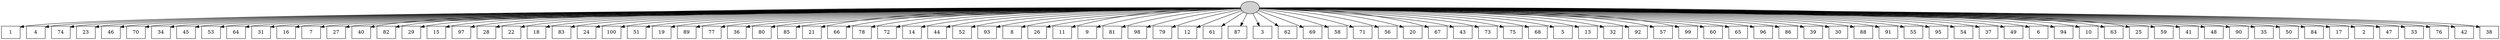 digraph G {
0[style=filled, fillcolor=grey82, label=""];
1[shape=box,style=filled, fillcolor=white,label="1\n"];
2[shape=box,style=filled, fillcolor=white,label="4\n"];
3[shape=box,style=filled, fillcolor=white,label="74\n"];
4[shape=box,style=filled, fillcolor=white,label="23\n"];
5[shape=box,style=filled, fillcolor=white,label="46\n"];
6[shape=box,style=filled, fillcolor=white,label="70\n"];
7[shape=box,style=filled, fillcolor=white,label="34\n"];
8[shape=box,style=filled, fillcolor=white,label="45\n"];
9[shape=box,style=filled, fillcolor=white,label="53\n"];
10[shape=box,style=filled, fillcolor=white,label="64\n"];
11[shape=box,style=filled, fillcolor=white,label="31\n"];
12[shape=box,style=filled, fillcolor=white,label="16\n"];
13[shape=box,style=filled, fillcolor=white,label="7\n"];
14[shape=box,style=filled, fillcolor=white,label="27\n"];
15[shape=box,style=filled, fillcolor=white,label="40\n"];
16[shape=box,style=filled, fillcolor=white,label="82\n"];
17[shape=box,style=filled, fillcolor=white,label="29\n"];
18[shape=box,style=filled, fillcolor=white,label="15\n"];
19[shape=box,style=filled, fillcolor=white,label="97\n"];
20[shape=box,style=filled, fillcolor=white,label="28\n"];
21[shape=box,style=filled, fillcolor=white,label="22\n"];
22[shape=box,style=filled, fillcolor=white,label="18\n"];
23[shape=box,style=filled, fillcolor=white,label="83\n"];
24[shape=box,style=filled, fillcolor=white,label="24\n"];
25[shape=box,style=filled, fillcolor=white,label="100\n"];
26[shape=box,style=filled, fillcolor=white,label="51\n"];
27[shape=box,style=filled, fillcolor=white,label="19\n"];
28[shape=box,style=filled, fillcolor=white,label="89\n"];
29[shape=box,style=filled, fillcolor=white,label="77\n"];
30[shape=box,style=filled, fillcolor=white,label="36\n"];
31[shape=box,style=filled, fillcolor=white,label="80\n"];
32[shape=box,style=filled, fillcolor=white,label="85\n"];
33[shape=box,style=filled, fillcolor=white,label="21\n"];
34[shape=box,style=filled, fillcolor=white,label="66\n"];
35[shape=box,style=filled, fillcolor=white,label="78\n"];
36[shape=box,style=filled, fillcolor=white,label="72\n"];
37[shape=box,style=filled, fillcolor=white,label="14\n"];
38[shape=box,style=filled, fillcolor=white,label="44\n"];
39[shape=box,style=filled, fillcolor=white,label="52\n"];
40[shape=box,style=filled, fillcolor=white,label="93\n"];
41[shape=box,style=filled, fillcolor=white,label="8\n"];
42[shape=box,style=filled, fillcolor=white,label="26\n"];
43[shape=box,style=filled, fillcolor=white,label="11\n"];
44[shape=box,style=filled, fillcolor=white,label="9\n"];
45[shape=box,style=filled, fillcolor=white,label="81\n"];
46[shape=box,style=filled, fillcolor=white,label="98\n"];
47[shape=box,style=filled, fillcolor=white,label="79\n"];
48[shape=box,style=filled, fillcolor=white,label="12\n"];
49[shape=box,style=filled, fillcolor=white,label="61\n"];
50[shape=box,style=filled, fillcolor=white,label="87\n"];
51[shape=box,style=filled, fillcolor=white,label="3\n"];
52[shape=box,style=filled, fillcolor=white,label="62\n"];
53[shape=box,style=filled, fillcolor=white,label="69\n"];
54[shape=box,style=filled, fillcolor=white,label="58\n"];
55[shape=box,style=filled, fillcolor=white,label="71\n"];
56[shape=box,style=filled, fillcolor=white,label="56\n"];
57[shape=box,style=filled, fillcolor=white,label="20\n"];
58[shape=box,style=filled, fillcolor=white,label="67\n"];
59[shape=box,style=filled, fillcolor=white,label="43\n"];
60[shape=box,style=filled, fillcolor=white,label="73\n"];
61[shape=box,style=filled, fillcolor=white,label="75\n"];
62[shape=box,style=filled, fillcolor=white,label="68\n"];
63[shape=box,style=filled, fillcolor=white,label="5\n"];
64[shape=box,style=filled, fillcolor=white,label="13\n"];
65[shape=box,style=filled, fillcolor=white,label="32\n"];
66[shape=box,style=filled, fillcolor=white,label="92\n"];
67[shape=box,style=filled, fillcolor=white,label="57\n"];
68[shape=box,style=filled, fillcolor=white,label="99\n"];
69[shape=box,style=filled, fillcolor=white,label="60\n"];
70[shape=box,style=filled, fillcolor=white,label="65\n"];
71[shape=box,style=filled, fillcolor=white,label="96\n"];
72[shape=box,style=filled, fillcolor=white,label="86\n"];
73[shape=box,style=filled, fillcolor=white,label="39\n"];
74[shape=box,style=filled, fillcolor=white,label="30\n"];
75[shape=box,style=filled, fillcolor=white,label="88\n"];
76[shape=box,style=filled, fillcolor=white,label="91\n"];
77[shape=box,style=filled, fillcolor=white,label="55\n"];
78[shape=box,style=filled, fillcolor=white,label="95\n"];
79[shape=box,style=filled, fillcolor=white,label="54\n"];
80[shape=box,style=filled, fillcolor=white,label="37\n"];
81[shape=box,style=filled, fillcolor=white,label="49\n"];
82[shape=box,style=filled, fillcolor=white,label="6\n"];
83[shape=box,style=filled, fillcolor=white,label="94\n"];
84[shape=box,style=filled, fillcolor=white,label="10\n"];
85[shape=box,style=filled, fillcolor=white,label="63\n"];
86[shape=box,style=filled, fillcolor=white,label="25\n"];
87[shape=box,style=filled, fillcolor=white,label="59\n"];
88[shape=box,style=filled, fillcolor=white,label="41\n"];
89[shape=box,style=filled, fillcolor=white,label="48\n"];
90[shape=box,style=filled, fillcolor=white,label="90\n"];
91[shape=box,style=filled, fillcolor=white,label="35\n"];
92[shape=box,style=filled, fillcolor=white,label="50\n"];
93[shape=box,style=filled, fillcolor=white,label="84\n"];
94[shape=box,style=filled, fillcolor=white,label="17\n"];
95[shape=box,style=filled, fillcolor=white,label="2\n"];
96[shape=box,style=filled, fillcolor=white,label="47\n"];
97[shape=box,style=filled, fillcolor=white,label="33\n"];
98[shape=box,style=filled, fillcolor=white,label="76\n"];
99[shape=box,style=filled, fillcolor=white,label="42\n"];
100[shape=box,style=filled, fillcolor=white,label="38\n"];
0->1 ;
0->2 ;
0->3 ;
0->4 ;
0->5 ;
0->6 ;
0->7 ;
0->8 ;
0->9 ;
0->10 ;
0->11 ;
0->12 ;
0->13 ;
0->14 ;
0->15 ;
0->16 ;
0->17 ;
0->18 ;
0->19 ;
0->20 ;
0->21 ;
0->22 ;
0->23 ;
0->24 ;
0->25 ;
0->26 ;
0->27 ;
0->28 ;
0->29 ;
0->30 ;
0->31 ;
0->32 ;
0->33 ;
0->34 ;
0->35 ;
0->36 ;
0->37 ;
0->38 ;
0->39 ;
0->40 ;
0->41 ;
0->42 ;
0->43 ;
0->44 ;
0->45 ;
0->46 ;
0->47 ;
0->48 ;
0->49 ;
0->50 ;
0->51 ;
0->52 ;
0->53 ;
0->54 ;
0->55 ;
0->56 ;
0->57 ;
0->58 ;
0->59 ;
0->60 ;
0->61 ;
0->62 ;
0->63 ;
0->64 ;
0->65 ;
0->66 ;
0->67 ;
0->68 ;
0->69 ;
0->70 ;
0->71 ;
0->72 ;
0->73 ;
0->74 ;
0->75 ;
0->76 ;
0->77 ;
0->78 ;
0->79 ;
0->80 ;
0->81 ;
0->82 ;
0->83 ;
0->84 ;
0->85 ;
0->86 ;
0->87 ;
0->88 ;
0->89 ;
0->90 ;
0->91 ;
0->92 ;
0->93 ;
0->94 ;
0->95 ;
0->96 ;
0->97 ;
0->98 ;
0->99 ;
0->100 ;
}
